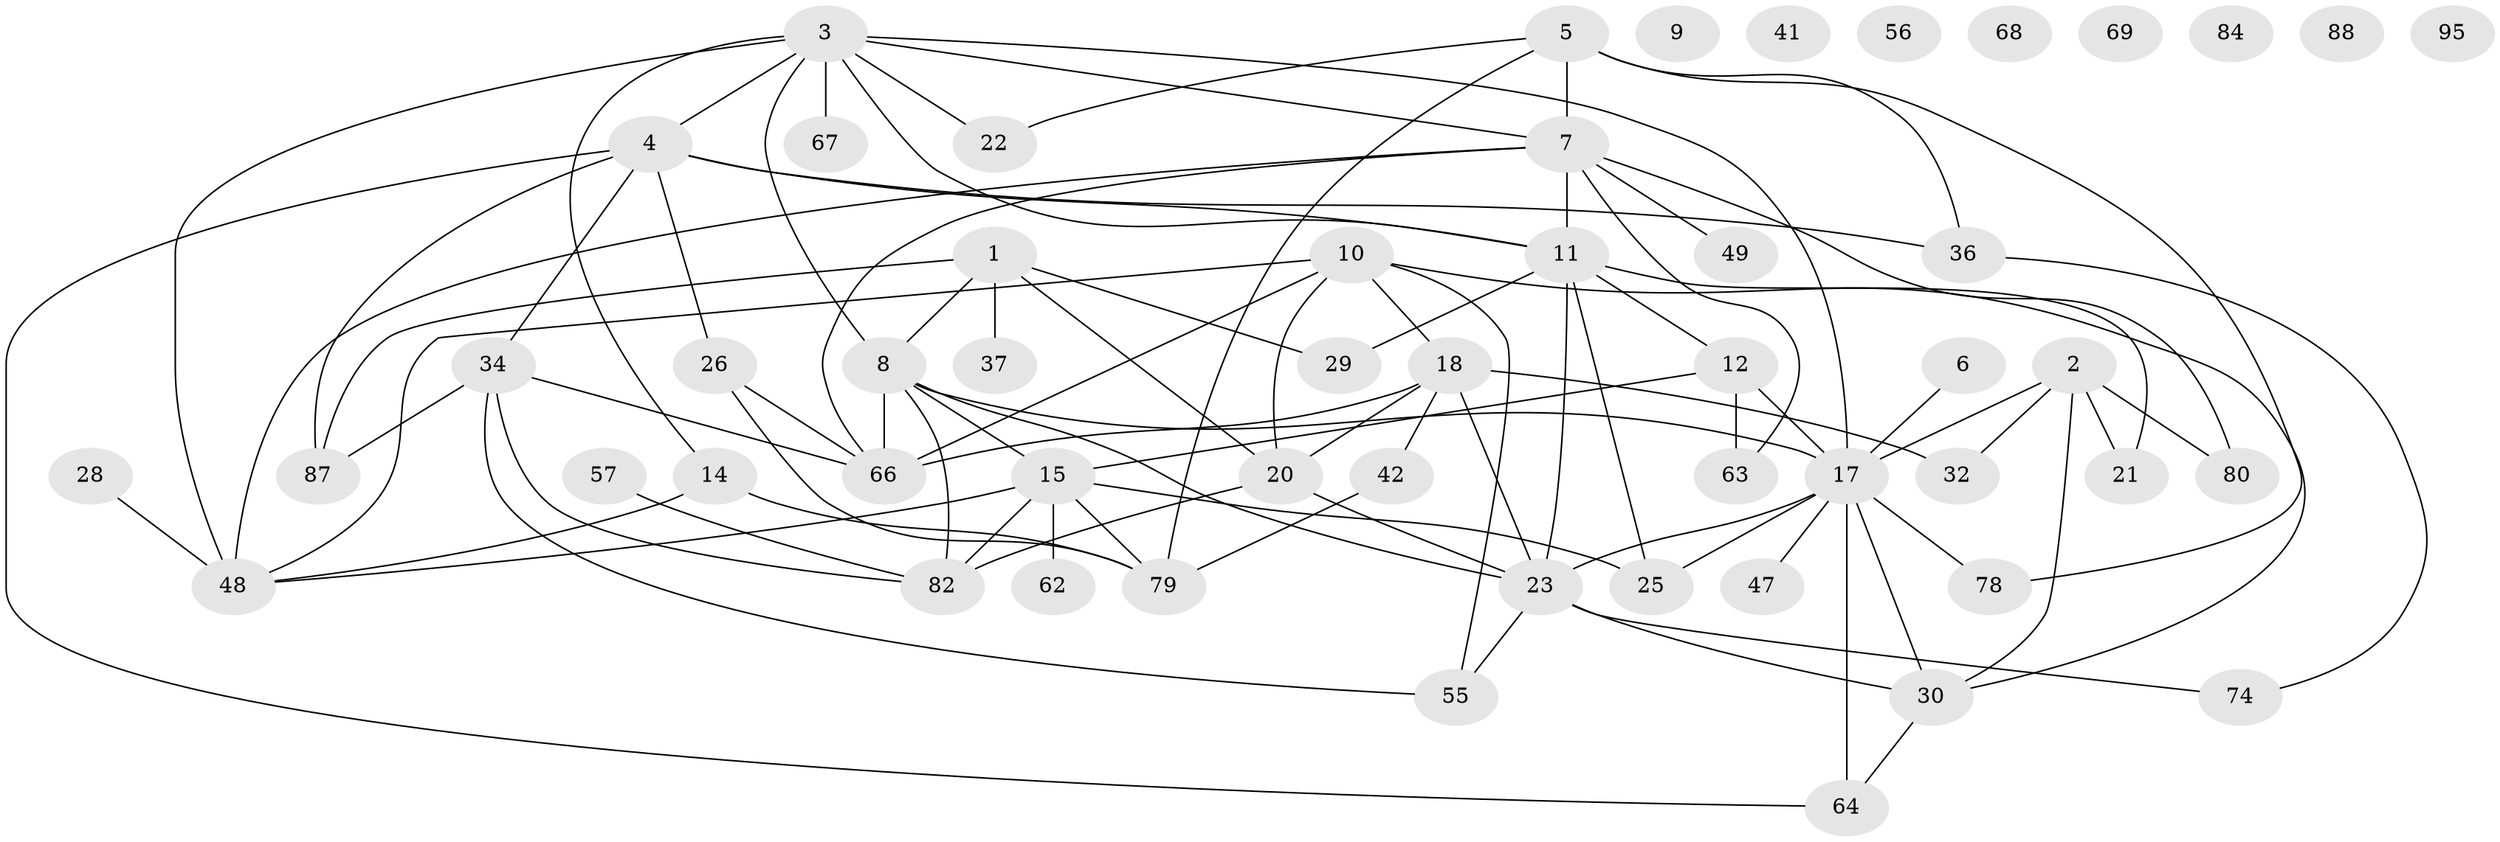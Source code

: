 // original degree distribution, {3: 0.19811320754716982, 1: 0.18867924528301888, 6: 0.02830188679245283, 4: 0.1509433962264151, 0: 0.0660377358490566, 2: 0.25471698113207547, 8: 0.02830188679245283, 5: 0.07547169811320754, 7: 0.009433962264150943}
// Generated by graph-tools (version 1.1) at 2025/13/03/09/25 04:13:09]
// undirected, 53 vertices, 90 edges
graph export_dot {
graph [start="1"]
  node [color=gray90,style=filled];
  1 [super="+46+89"];
  2 [super="+13"];
  3 [super="+99+73+61+40"];
  4 [super="+71"];
  5 [super="+44+60"];
  6;
  7 [super="+38+58"];
  8 [super="+72"];
  9;
  10 [super="+91+16"];
  11 [super="+31"];
  12 [super="+100+93"];
  14 [super="+43"];
  15 [super="+77+24"];
  17 [super="+39+75"];
  18 [super="+102+19"];
  20 [super="+27"];
  21 [super="+50"];
  22;
  23;
  25 [super="+33"];
  26 [super="+35"];
  28;
  29;
  30 [super="+53+70"];
  32;
  34;
  36 [super="+97"];
  37;
  41 [super="+105"];
  42;
  47;
  48 [super="+65"];
  49 [super="+59"];
  55 [super="+94"];
  56;
  57;
  62;
  63;
  64;
  66 [super="+98+85"];
  67;
  68;
  69;
  74;
  78;
  79 [super="+83"];
  80;
  82;
  84;
  87;
  88;
  95;
  1 -- 87;
  1 -- 37;
  1 -- 29;
  1 -- 8;
  1 -- 20;
  2 -- 32;
  2 -- 80;
  2 -- 17;
  2 -- 21;
  2 -- 30;
  3 -- 8;
  3 -- 17 [weight=2];
  3 -- 4;
  3 -- 67;
  3 -- 22;
  3 -- 7;
  3 -- 48 [weight=2];
  3 -- 11;
  3 -- 14;
  4 -- 87;
  4 -- 36;
  4 -- 64;
  4 -- 34;
  4 -- 26;
  4 -- 11;
  5 -- 36;
  5 -- 79;
  5 -- 78;
  5 -- 22;
  5 -- 7;
  6 -- 17;
  7 -- 80;
  7 -- 63;
  7 -- 66;
  7 -- 48;
  7 -- 11;
  7 -- 49;
  8 -- 66;
  8 -- 82;
  8 -- 23;
  8 -- 17;
  8 -- 15;
  10 -- 66;
  10 -- 55;
  10 -- 30;
  10 -- 20;
  10 -- 18;
  10 -- 48;
  11 -- 21;
  11 -- 12;
  11 -- 23;
  11 -- 25;
  11 -- 29;
  12 -- 63;
  12 -- 17;
  12 -- 15;
  14 -- 79;
  14 -- 48;
  15 -- 48;
  15 -- 79;
  15 -- 82;
  15 -- 25;
  15 -- 62;
  17 -- 64;
  17 -- 78;
  17 -- 47;
  17 -- 23;
  17 -- 25;
  17 -- 30;
  18 -- 32;
  18 -- 20;
  18 -- 23;
  18 -- 42;
  18 -- 66;
  20 -- 23;
  20 -- 82;
  23 -- 55;
  23 -- 74;
  23 -- 30;
  26 -- 66;
  26 -- 79;
  28 -- 48;
  30 -- 64;
  34 -- 82;
  34 -- 87;
  34 -- 66;
  34 -- 55;
  36 -- 74;
  42 -- 79;
  57 -- 82;
}
